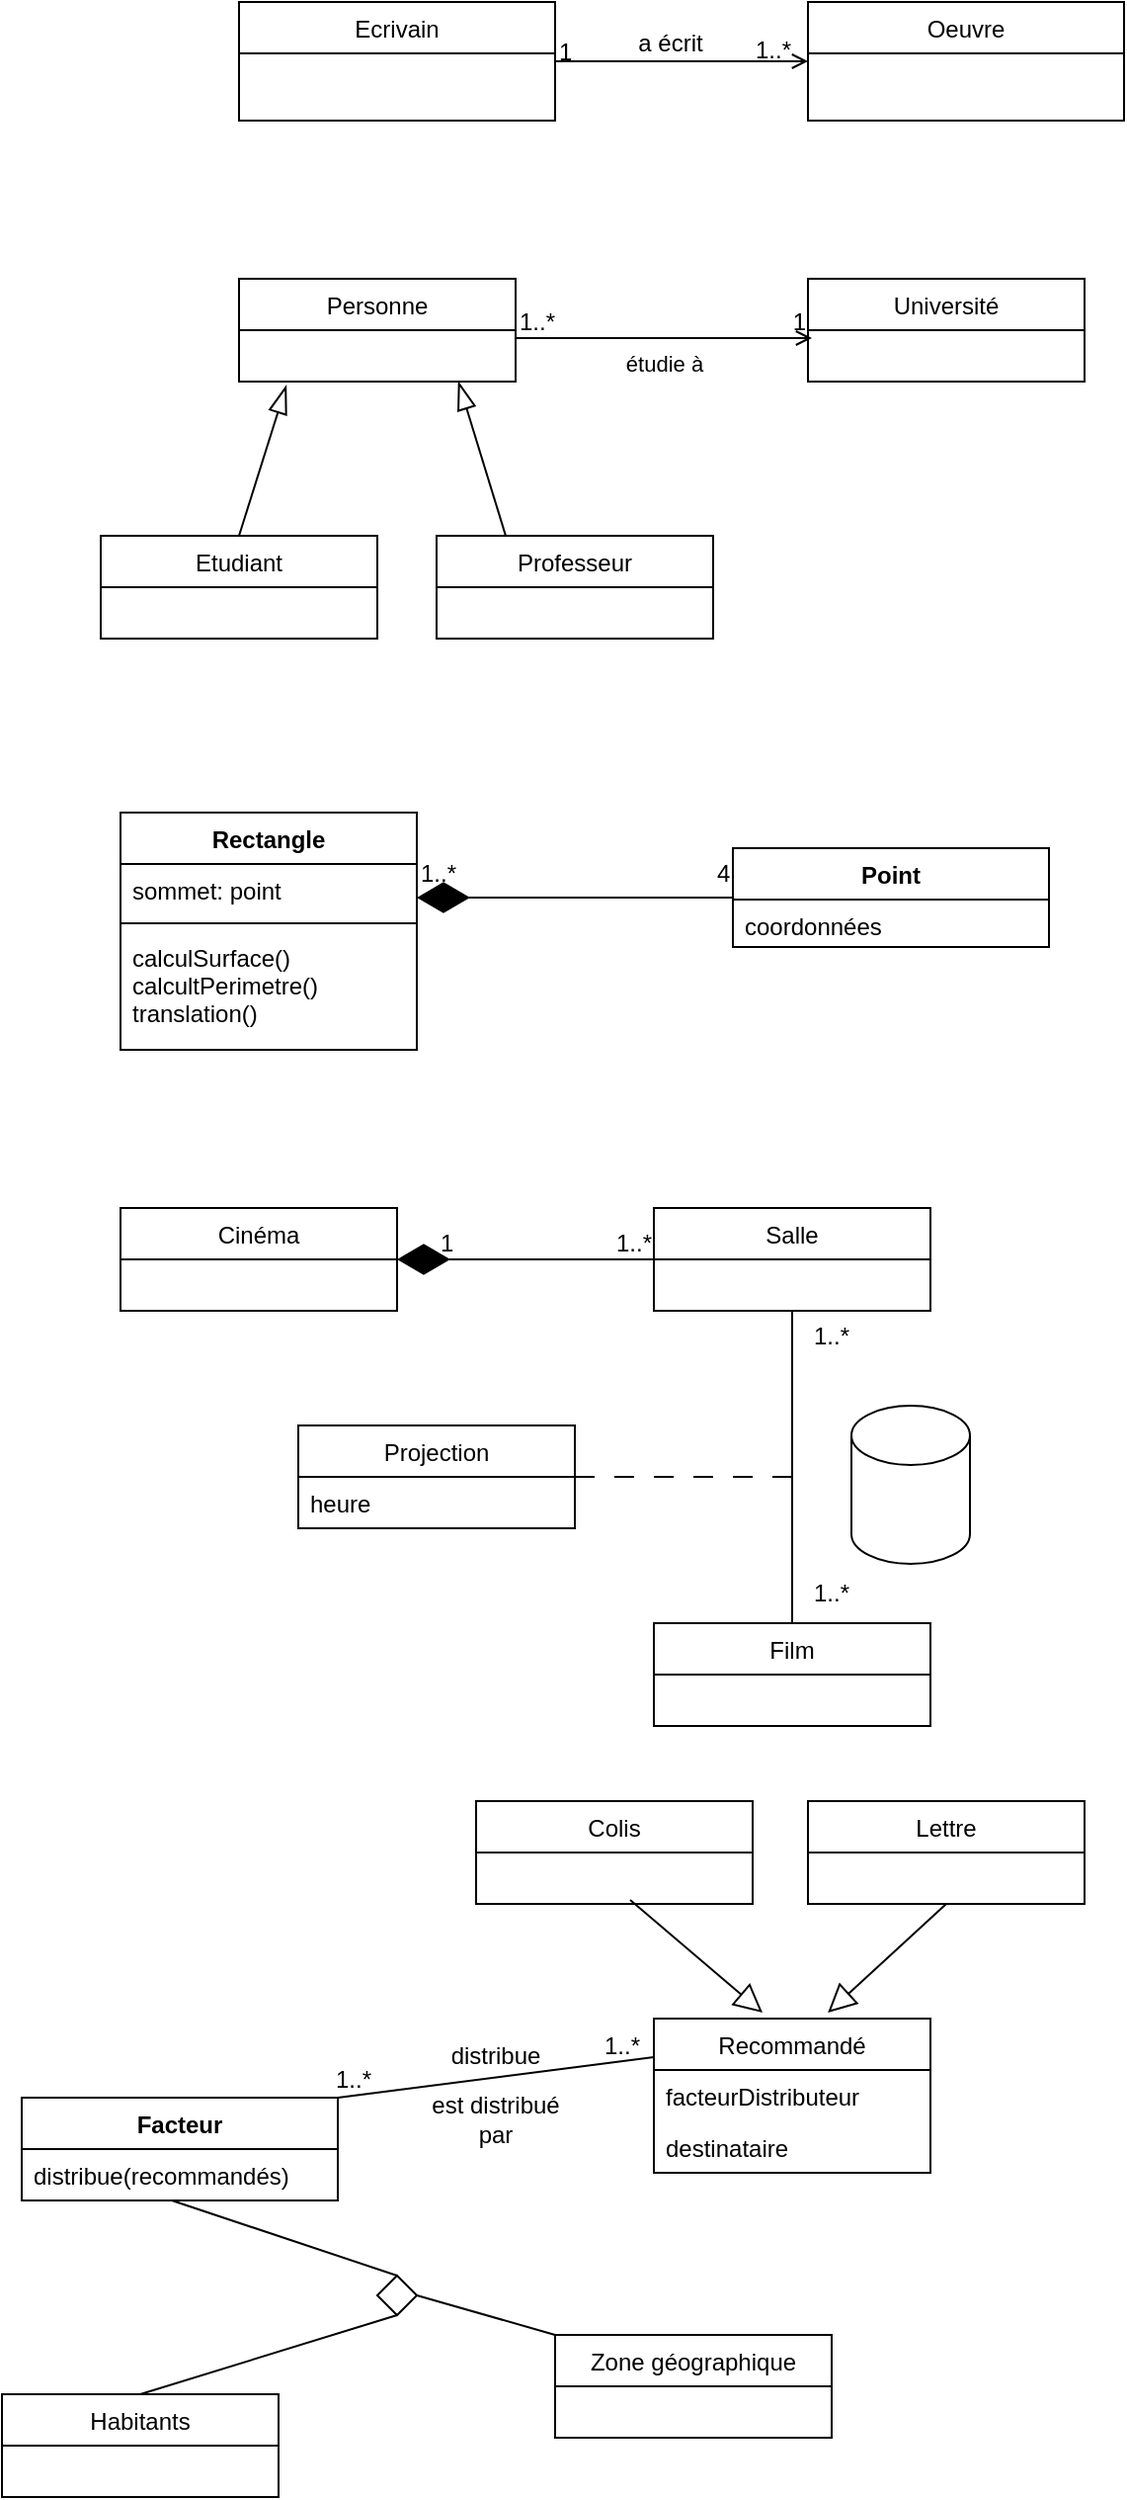 <mxfile version="15.5.6" type="github">
  <diagram id="C5RBs43oDa-KdzZeNtuy" name="Page-1">
    <mxGraphModel dx="969" dy="465" grid="1" gridSize="10" guides="1" tooltips="1" connect="1" arrows="1" fold="1" page="1" pageScale="1" pageWidth="827" pageHeight="1169" math="0" shadow="0">
      <root>
        <mxCell id="WIyWlLk6GJQsqaUBKTNV-0" />
        <mxCell id="WIyWlLk6GJQsqaUBKTNV-1" parent="WIyWlLk6GJQsqaUBKTNV-0" />
        <mxCell id="zkfFHV4jXpPFQw0GAbJ--0" value="Ecrivain" style="swimlane;fontStyle=0;align=center;verticalAlign=top;childLayout=stackLayout;horizontal=1;startSize=26;horizontalStack=0;resizeParent=1;resizeLast=0;collapsible=1;marginBottom=0;rounded=0;shadow=0;strokeWidth=1;" parent="WIyWlLk6GJQsqaUBKTNV-1" vertex="1">
          <mxGeometry x="220" y="120" width="160" height="60" as="geometry">
            <mxRectangle x="230" y="140" width="160" height="26" as="alternateBounds" />
          </mxGeometry>
        </mxCell>
        <mxCell id="zkfFHV4jXpPFQw0GAbJ--17" value="Oeuvre" style="swimlane;fontStyle=0;align=center;verticalAlign=top;childLayout=stackLayout;horizontal=1;startSize=26;horizontalStack=0;resizeParent=1;resizeLast=0;collapsible=1;marginBottom=0;rounded=0;shadow=0;strokeWidth=1;" parent="WIyWlLk6GJQsqaUBKTNV-1" vertex="1">
          <mxGeometry x="508" y="120" width="160" height="60" as="geometry">
            <mxRectangle x="550" y="140" width="160" height="26" as="alternateBounds" />
          </mxGeometry>
        </mxCell>
        <mxCell id="zkfFHV4jXpPFQw0GAbJ--26" value="" style="endArrow=open;shadow=0;strokeWidth=1;rounded=0;endFill=0;edgeStyle=elbowEdgeStyle;elbow=vertical;" parent="WIyWlLk6GJQsqaUBKTNV-1" source="zkfFHV4jXpPFQw0GAbJ--0" target="zkfFHV4jXpPFQw0GAbJ--17" edge="1">
          <mxGeometry x="0.5" y="41" relative="1" as="geometry">
            <mxPoint x="380" y="192" as="sourcePoint" />
            <mxPoint x="540" y="192" as="targetPoint" />
            <mxPoint x="-40" y="32" as="offset" />
          </mxGeometry>
        </mxCell>
        <mxCell id="zkfFHV4jXpPFQw0GAbJ--27" value="1" style="resizable=0;align=left;verticalAlign=bottom;labelBackgroundColor=none;fontSize=12;" parent="zkfFHV4jXpPFQw0GAbJ--26" connectable="0" vertex="1">
          <mxGeometry x="-1" relative="1" as="geometry">
            <mxPoint y="4" as="offset" />
          </mxGeometry>
        </mxCell>
        <mxCell id="zkfFHV4jXpPFQw0GAbJ--28" value="1..*" style="resizable=0;align=right;verticalAlign=bottom;labelBackgroundColor=none;fontSize=12;" parent="zkfFHV4jXpPFQw0GAbJ--26" connectable="0" vertex="1">
          <mxGeometry x="1" relative="1" as="geometry">
            <mxPoint x="-7" y="3" as="offset" />
          </mxGeometry>
        </mxCell>
        <mxCell id="zkfFHV4jXpPFQw0GAbJ--29" value="a écrit" style="text;html=1;resizable=0;points=[];;align=center;verticalAlign=middle;labelBackgroundColor=none;rounded=0;shadow=0;strokeWidth=1;fontSize=12;" parent="zkfFHV4jXpPFQw0GAbJ--26" vertex="1" connectable="0">
          <mxGeometry x="0.5" y="49" relative="1" as="geometry">
            <mxPoint x="-38" y="40" as="offset" />
          </mxGeometry>
        </mxCell>
        <mxCell id="1n5dgI1MQ3kSGR1qK4vU-0" value="Personne" style="swimlane;fontStyle=0;childLayout=stackLayout;horizontal=1;startSize=26;fillColor=none;horizontalStack=0;resizeParent=1;resizeParentMax=0;resizeLast=0;collapsible=1;marginBottom=0;" vertex="1" parent="WIyWlLk6GJQsqaUBKTNV-1">
          <mxGeometry x="220" y="260" width="140" height="52" as="geometry" />
        </mxCell>
        <mxCell id="1n5dgI1MQ3kSGR1qK4vU-4" value="Université" style="swimlane;fontStyle=0;childLayout=stackLayout;horizontal=1;startSize=26;fillColor=none;horizontalStack=0;resizeParent=1;resizeParentMax=0;resizeLast=0;collapsible=1;marginBottom=0;" vertex="1" parent="WIyWlLk6GJQsqaUBKTNV-1">
          <mxGeometry x="508" y="260" width="140" height="52" as="geometry" />
        </mxCell>
        <mxCell id="1n5dgI1MQ3kSGR1qK4vU-8" value="Etudiant" style="swimlane;fontStyle=0;childLayout=stackLayout;horizontal=1;startSize=26;fillColor=none;horizontalStack=0;resizeParent=1;resizeParentMax=0;resizeLast=0;collapsible=1;marginBottom=0;" vertex="1" parent="WIyWlLk6GJQsqaUBKTNV-1">
          <mxGeometry x="150" y="390" width="140" height="52" as="geometry" />
        </mxCell>
        <mxCell id="1n5dgI1MQ3kSGR1qK4vU-11" value="Professeur" style="swimlane;fontStyle=0;childLayout=stackLayout;horizontal=1;startSize=26;fillColor=none;horizontalStack=0;resizeParent=1;resizeParentMax=0;resizeLast=0;collapsible=1;marginBottom=0;" vertex="1" parent="WIyWlLk6GJQsqaUBKTNV-1">
          <mxGeometry x="320" y="390" width="140" height="52" as="geometry" />
        </mxCell>
        <mxCell id="1n5dgI1MQ3kSGR1qK4vU-14" value="" style="endArrow=blockThin;endFill=0;endSize=12;html=1;rounded=0;exitX=0.5;exitY=0;exitDx=0;exitDy=0;entryX=0.171;entryY=1.077;entryDx=0;entryDy=0;entryPerimeter=0;" edge="1" parent="WIyWlLk6GJQsqaUBKTNV-1" source="1n5dgI1MQ3kSGR1qK4vU-8">
          <mxGeometry width="160" relative="1" as="geometry">
            <mxPoint x="480" y="340" as="sourcePoint" />
            <mxPoint x="243.94" y="314.002" as="targetPoint" />
          </mxGeometry>
        </mxCell>
        <mxCell id="1n5dgI1MQ3kSGR1qK4vU-16" value="" style="endArrow=blockThin;endFill=0;endSize=12;html=1;rounded=0;exitX=0.25;exitY=0;exitDx=0;exitDy=0;entryX=0.793;entryY=1;entryDx=0;entryDy=0;entryPerimeter=0;" edge="1" parent="WIyWlLk6GJQsqaUBKTNV-1" source="1n5dgI1MQ3kSGR1qK4vU-11">
          <mxGeometry width="160" relative="1" as="geometry">
            <mxPoint x="230" y="400" as="sourcePoint" />
            <mxPoint x="331.02" y="312" as="targetPoint" />
          </mxGeometry>
        </mxCell>
        <mxCell id="1n5dgI1MQ3kSGR1qK4vU-17" value="étudie à" style="endArrow=open;html=1;rounded=0;align=center;verticalAlign=top;endFill=0;labelBackgroundColor=none;" edge="1" parent="WIyWlLk6GJQsqaUBKTNV-1">
          <mxGeometry relative="1" as="geometry">
            <mxPoint x="360" y="290" as="sourcePoint" />
            <mxPoint x="510" y="290" as="targetPoint" />
          </mxGeometry>
        </mxCell>
        <mxCell id="1n5dgI1MQ3kSGR1qK4vU-18" value="1..*" style="resizable=0;html=1;align=left;verticalAlign=bottom;labelBackgroundColor=none;" connectable="0" vertex="1" parent="1n5dgI1MQ3kSGR1qK4vU-17">
          <mxGeometry x="-1" relative="1" as="geometry" />
        </mxCell>
        <mxCell id="1n5dgI1MQ3kSGR1qK4vU-19" value="1" style="resizable=0;html=1;align=right;verticalAlign=bottom;labelBackgroundColor=none;" connectable="0" vertex="1" parent="1n5dgI1MQ3kSGR1qK4vU-17">
          <mxGeometry x="1" relative="1" as="geometry">
            <mxPoint x="-3" as="offset" />
          </mxGeometry>
        </mxCell>
        <mxCell id="1n5dgI1MQ3kSGR1qK4vU-28" value="" style="endArrow=diamondThin;endFill=1;endSize=24;html=1;rounded=0;exitX=0;exitY=0.5;exitDx=0;exitDy=0;entryX=1;entryY=0.5;entryDx=0;entryDy=0;" edge="1" parent="WIyWlLk6GJQsqaUBKTNV-1" source="1n5dgI1MQ3kSGR1qK4vU-29">
          <mxGeometry width="160" relative="1" as="geometry">
            <mxPoint x="310" y="580" as="sourcePoint" />
            <mxPoint x="310" y="573" as="targetPoint" />
            <Array as="points">
              <mxPoint x="310" y="573" />
            </Array>
          </mxGeometry>
        </mxCell>
        <mxCell id="1n5dgI1MQ3kSGR1qK4vU-29" value="Point" style="swimlane;fontStyle=1;align=center;verticalAlign=top;childLayout=stackLayout;horizontal=1;startSize=26;horizontalStack=0;resizeParent=1;resizeParentMax=0;resizeLast=0;collapsible=1;marginBottom=0;" vertex="1" parent="WIyWlLk6GJQsqaUBKTNV-1">
          <mxGeometry x="470" y="548" width="160" height="50" as="geometry" />
        </mxCell>
        <mxCell id="1n5dgI1MQ3kSGR1qK4vU-30" value="coordonnées" style="text;strokeColor=none;fillColor=none;align=left;verticalAlign=top;spacingLeft=4;spacingRight=4;overflow=hidden;rotatable=0;points=[[0,0.5],[1,0.5]];portConstraint=eastwest;" vertex="1" parent="1n5dgI1MQ3kSGR1qK4vU-29">
          <mxGeometry y="26" width="160" height="24" as="geometry" />
        </mxCell>
        <mxCell id="1n5dgI1MQ3kSGR1qK4vU-33" value="1..*" style="resizable=0;html=1;align=left;verticalAlign=bottom;labelBackgroundColor=none;" connectable="0" vertex="1" parent="WIyWlLk6GJQsqaUBKTNV-1">
          <mxGeometry x="310" y="569" as="geometry" />
        </mxCell>
        <mxCell id="1n5dgI1MQ3kSGR1qK4vU-34" value="4" style="resizable=0;html=1;align=left;verticalAlign=bottom;labelBackgroundColor=none;direction=west;" connectable="0" vertex="1" parent="WIyWlLk6GJQsqaUBKTNV-1">
          <mxGeometry x="460" y="569" as="geometry" />
        </mxCell>
        <mxCell id="1n5dgI1MQ3kSGR1qK4vU-43" value="Rectangle" style="swimlane;fontStyle=1;align=center;verticalAlign=top;childLayout=stackLayout;horizontal=1;startSize=26;horizontalStack=0;resizeParent=1;resizeParentMax=0;resizeLast=0;collapsible=1;marginBottom=0;" vertex="1" parent="WIyWlLk6GJQsqaUBKTNV-1">
          <mxGeometry x="160" y="530" width="150" height="120" as="geometry" />
        </mxCell>
        <mxCell id="1n5dgI1MQ3kSGR1qK4vU-44" value="sommet: point" style="text;strokeColor=none;fillColor=none;align=left;verticalAlign=top;spacingLeft=4;spacingRight=4;overflow=hidden;rotatable=0;points=[[0,0.5],[1,0.5]];portConstraint=eastwest;" vertex="1" parent="1n5dgI1MQ3kSGR1qK4vU-43">
          <mxGeometry y="26" width="150" height="26" as="geometry" />
        </mxCell>
        <mxCell id="1n5dgI1MQ3kSGR1qK4vU-45" value="" style="line;strokeWidth=1;fillColor=none;align=left;verticalAlign=middle;spacingTop=-1;spacingLeft=3;spacingRight=3;rotatable=0;labelPosition=right;points=[];portConstraint=eastwest;" vertex="1" parent="1n5dgI1MQ3kSGR1qK4vU-43">
          <mxGeometry y="52" width="150" height="8" as="geometry" />
        </mxCell>
        <mxCell id="1n5dgI1MQ3kSGR1qK4vU-46" value="calculSurface()&#xa;calcultPerimetre()&#xa;translation()&#xa;" style="text;strokeColor=none;fillColor=none;align=left;verticalAlign=top;spacingLeft=4;spacingRight=4;overflow=hidden;rotatable=0;points=[[0,0.5],[1,0.5]];portConstraint=eastwest;" vertex="1" parent="1n5dgI1MQ3kSGR1qK4vU-43">
          <mxGeometry y="60" width="150" height="60" as="geometry" />
        </mxCell>
        <mxCell id="1n5dgI1MQ3kSGR1qK4vU-47" value="Cinéma" style="swimlane;fontStyle=0;childLayout=stackLayout;horizontal=1;startSize=26;fillColor=none;horizontalStack=0;resizeParent=1;resizeParentMax=0;resizeLast=0;collapsible=1;marginBottom=0;" vertex="1" parent="WIyWlLk6GJQsqaUBKTNV-1">
          <mxGeometry x="160" y="730" width="140" height="52" as="geometry" />
        </mxCell>
        <mxCell id="1n5dgI1MQ3kSGR1qK4vU-51" value="Film" style="swimlane;fontStyle=0;childLayout=stackLayout;horizontal=1;startSize=26;fillColor=none;horizontalStack=0;resizeParent=1;resizeParentMax=0;resizeLast=0;collapsible=1;marginBottom=0;" vertex="1" parent="WIyWlLk6GJQsqaUBKTNV-1">
          <mxGeometry x="430" y="940" width="140" height="52" as="geometry" />
        </mxCell>
        <mxCell id="1n5dgI1MQ3kSGR1qK4vU-55" value="Salle" style="swimlane;fontStyle=0;childLayout=stackLayout;horizontal=1;startSize=26;fillColor=none;horizontalStack=0;resizeParent=1;resizeParentMax=0;resizeLast=0;collapsible=1;marginBottom=0;" vertex="1" parent="WIyWlLk6GJQsqaUBKTNV-1">
          <mxGeometry x="430" y="730" width="140" height="52" as="geometry" />
        </mxCell>
        <mxCell id="1n5dgI1MQ3kSGR1qK4vU-69" value="" style="endArrow=diamondThin;endFill=1;endSize=24;html=1;rounded=0;entryX=1;entryY=0.5;entryDx=0;entryDy=0;" edge="1" parent="1n5dgI1MQ3kSGR1qK4vU-55" target="1n5dgI1MQ3kSGR1qK4vU-47">
          <mxGeometry width="160" relative="1" as="geometry">
            <mxPoint x="2" y="26" as="sourcePoint" />
            <mxPoint x="162" y="30" as="targetPoint" />
          </mxGeometry>
        </mxCell>
        <mxCell id="1n5dgI1MQ3kSGR1qK4vU-63" value="Projection" style="swimlane;fontStyle=0;childLayout=stackLayout;horizontal=1;startSize=26;fillColor=none;horizontalStack=0;resizeParent=1;resizeParentMax=0;resizeLast=0;collapsible=1;marginBottom=0;" vertex="1" parent="WIyWlLk6GJQsqaUBKTNV-1">
          <mxGeometry x="250" y="840" width="140" height="52" as="geometry" />
        </mxCell>
        <mxCell id="1n5dgI1MQ3kSGR1qK4vU-64" value="heure" style="text;strokeColor=none;fillColor=none;align=left;verticalAlign=top;spacingLeft=4;spacingRight=4;overflow=hidden;rotatable=0;points=[[0,0.5],[1,0.5]];portConstraint=eastwest;" vertex="1" parent="1n5dgI1MQ3kSGR1qK4vU-63">
          <mxGeometry y="26" width="140" height="26" as="geometry" />
        </mxCell>
        <mxCell id="1n5dgI1MQ3kSGR1qK4vU-70" value="" style="resizable=0;html=1;align=left;verticalAlign=bottom;labelBackgroundColor=none;direction=west;" connectable="0" vertex="1" parent="WIyWlLk6GJQsqaUBKTNV-1">
          <mxGeometry x="470" y="571" as="geometry">
            <mxPoint x="-58" y="179" as="offset" />
          </mxGeometry>
        </mxCell>
        <mxCell id="1n5dgI1MQ3kSGR1qK4vU-71" value="1" style="resizable=0;html=1;align=left;verticalAlign=bottom;labelBackgroundColor=none;" connectable="0" vertex="1" parent="WIyWlLk6GJQsqaUBKTNV-1">
          <mxGeometry x="320" y="756" as="geometry" />
        </mxCell>
        <mxCell id="1n5dgI1MQ3kSGR1qK4vU-73" value="1..*" style="text;html=1;strokeColor=none;fillColor=none;align=center;verticalAlign=middle;whiteSpace=wrap;rounded=0;" vertex="1" parent="WIyWlLk6GJQsqaUBKTNV-1">
          <mxGeometry x="390" y="733" width="60" height="30" as="geometry" />
        </mxCell>
        <mxCell id="1n5dgI1MQ3kSGR1qK4vU-80" value="" style="endArrow=none;startArrow=none;endFill=0;startFill=0;endSize=8;html=1;verticalAlign=bottom;labelBackgroundColor=none;strokeWidth=1;rounded=0;entryX=0.5;entryY=0;entryDx=0;entryDy=0;exitX=0.5;exitY=1;exitDx=0;exitDy=0;" edge="1" parent="WIyWlLk6GJQsqaUBKTNV-1" source="1n5dgI1MQ3kSGR1qK4vU-55" target="1n5dgI1MQ3kSGR1qK4vU-51">
          <mxGeometry width="160" relative="1" as="geometry">
            <mxPoint x="480" y="780" as="sourcePoint" />
            <mxPoint x="640" y="780" as="targetPoint" />
          </mxGeometry>
        </mxCell>
        <mxCell id="1n5dgI1MQ3kSGR1qK4vU-82" value="" style="endArrow=none;startArrow=none;endFill=0;startFill=0;endSize=8;html=1;verticalAlign=bottom;dashed=1;labelBackgroundColor=none;dashPattern=10 10;rounded=0;strokeWidth=1;exitX=1;exitY=0.5;exitDx=0;exitDy=0;" edge="1" parent="WIyWlLk6GJQsqaUBKTNV-1" source="1n5dgI1MQ3kSGR1qK4vU-63">
          <mxGeometry width="160" relative="1" as="geometry">
            <mxPoint x="430" y="865.5" as="sourcePoint" />
            <mxPoint x="500" y="866" as="targetPoint" />
          </mxGeometry>
        </mxCell>
        <mxCell id="1n5dgI1MQ3kSGR1qK4vU-84" value="1..*" style="text;html=1;strokeColor=none;fillColor=none;align=center;verticalAlign=middle;whiteSpace=wrap;rounded=0;" vertex="1" parent="WIyWlLk6GJQsqaUBKTNV-1">
          <mxGeometry x="490" y="780" width="60" height="30" as="geometry" />
        </mxCell>
        <mxCell id="1n5dgI1MQ3kSGR1qK4vU-85" value="1..*" style="text;html=1;strokeColor=none;fillColor=none;align=center;verticalAlign=middle;whiteSpace=wrap;rounded=0;" vertex="1" parent="WIyWlLk6GJQsqaUBKTNV-1">
          <mxGeometry x="490" y="910" width="60" height="30" as="geometry" />
        </mxCell>
        <mxCell id="1n5dgI1MQ3kSGR1qK4vU-86" value="Facteur" style="swimlane;fontStyle=1;align=center;verticalAlign=top;childLayout=stackLayout;horizontal=1;startSize=26;horizontalStack=0;resizeParent=1;resizeParentMax=0;resizeLast=0;collapsible=1;marginBottom=0;" vertex="1" parent="WIyWlLk6GJQsqaUBKTNV-1">
          <mxGeometry x="110" y="1180" width="160" height="52" as="geometry" />
        </mxCell>
        <mxCell id="1n5dgI1MQ3kSGR1qK4vU-89" value="distribue(recommandés)" style="text;strokeColor=none;fillColor=none;align=left;verticalAlign=top;spacingLeft=4;spacingRight=4;overflow=hidden;rotatable=0;points=[[0,0.5],[1,0.5]];portConstraint=eastwest;" vertex="1" parent="1n5dgI1MQ3kSGR1qK4vU-86">
          <mxGeometry y="26" width="160" height="26" as="geometry" />
        </mxCell>
        <mxCell id="1n5dgI1MQ3kSGR1qK4vU-94" value="Habitants" style="swimlane;fontStyle=0;childLayout=stackLayout;horizontal=1;startSize=26;fillColor=none;horizontalStack=0;resizeParent=1;resizeParentMax=0;resizeLast=0;collapsible=1;marginBottom=0;" vertex="1" parent="WIyWlLk6GJQsqaUBKTNV-1">
          <mxGeometry x="100" y="1330" width="140" height="52" as="geometry" />
        </mxCell>
        <mxCell id="1n5dgI1MQ3kSGR1qK4vU-98" value="Zone géographique" style="swimlane;fontStyle=0;childLayout=stackLayout;horizontal=1;startSize=26;fillColor=none;horizontalStack=0;resizeParent=1;resizeParentMax=0;resizeLast=0;collapsible=1;marginBottom=0;" vertex="1" parent="WIyWlLk6GJQsqaUBKTNV-1">
          <mxGeometry x="380" y="1300" width="140" height="52" as="geometry" />
        </mxCell>
        <mxCell id="1n5dgI1MQ3kSGR1qK4vU-102" value="Lettre" style="swimlane;fontStyle=0;childLayout=stackLayout;horizontal=1;startSize=26;fillColor=none;horizontalStack=0;resizeParent=1;resizeParentMax=0;resizeLast=0;collapsible=1;marginBottom=0;" vertex="1" parent="WIyWlLk6GJQsqaUBKTNV-1">
          <mxGeometry x="508" y="1030" width="140" height="52" as="geometry" />
        </mxCell>
        <mxCell id="1n5dgI1MQ3kSGR1qK4vU-105" value="Colis" style="swimlane;fontStyle=0;childLayout=stackLayout;horizontal=1;startSize=26;fillColor=none;horizontalStack=0;resizeParent=1;resizeParentMax=0;resizeLast=0;collapsible=1;marginBottom=0;" vertex="1" parent="WIyWlLk6GJQsqaUBKTNV-1">
          <mxGeometry x="340" y="1030" width="140" height="52" as="geometry" />
        </mxCell>
        <mxCell id="1n5dgI1MQ3kSGR1qK4vU-106" value="" style="endArrow=block;endFill=0;endSize=12;html=1;rounded=0;strokeWidth=1;entryX=0.393;entryY=-0.038;entryDx=0;entryDy=0;entryPerimeter=0;" edge="1" parent="1n5dgI1MQ3kSGR1qK4vU-105" target="1n5dgI1MQ3kSGR1qK4vU-110">
          <mxGeometry width="160" relative="1" as="geometry">
            <mxPoint x="78" y="50" as="sourcePoint" />
            <mxPoint x="180" y="100" as="targetPoint" />
          </mxGeometry>
        </mxCell>
        <mxCell id="1n5dgI1MQ3kSGR1qK4vU-108" value="" style="endArrow=block;endFill=0;endSize=12;html=1;rounded=0;strokeWidth=1;entryX=0.629;entryY=-0.038;entryDx=0;entryDy=0;exitX=0.5;exitY=1;exitDx=0;exitDy=0;entryPerimeter=0;" edge="1" parent="WIyWlLk6GJQsqaUBKTNV-1" source="1n5dgI1MQ3kSGR1qK4vU-102" target="1n5dgI1MQ3kSGR1qK4vU-110">
          <mxGeometry width="160" relative="1" as="geometry">
            <mxPoint x="358" y="1090" as="sourcePoint" />
            <mxPoint x="449" y="1138" as="targetPoint" />
          </mxGeometry>
        </mxCell>
        <mxCell id="1n5dgI1MQ3kSGR1qK4vU-110" value="Recommandé" style="swimlane;fontStyle=0;childLayout=stackLayout;horizontal=1;startSize=26;fillColor=none;horizontalStack=0;resizeParent=1;resizeParentMax=0;resizeLast=0;collapsible=1;marginBottom=0;" vertex="1" parent="WIyWlLk6GJQsqaUBKTNV-1">
          <mxGeometry x="430" y="1140" width="140" height="78" as="geometry" />
        </mxCell>
        <mxCell id="1n5dgI1MQ3kSGR1qK4vU-111" value="facteurDistributeur" style="text;strokeColor=none;fillColor=none;align=left;verticalAlign=top;spacingLeft=4;spacingRight=4;overflow=hidden;rotatable=0;points=[[0,0.5],[1,0.5]];portConstraint=eastwest;" vertex="1" parent="1n5dgI1MQ3kSGR1qK4vU-110">
          <mxGeometry y="26" width="140" height="26" as="geometry" />
        </mxCell>
        <mxCell id="1n5dgI1MQ3kSGR1qK4vU-113" value="destinataire" style="text;strokeColor=none;fillColor=none;align=left;verticalAlign=top;spacingLeft=4;spacingRight=4;overflow=hidden;rotatable=0;points=[[0,0.5],[1,0.5]];portConstraint=eastwest;" vertex="1" parent="1n5dgI1MQ3kSGR1qK4vU-110">
          <mxGeometry y="52" width="140" height="26" as="geometry" />
        </mxCell>
        <mxCell id="1n5dgI1MQ3kSGR1qK4vU-137" value="" style="endArrow=none;startArrow=none;endFill=0;startFill=0;endSize=8;html=1;verticalAlign=bottom;labelBackgroundColor=none;strokeWidth=1;rounded=0;entryX=0;entryY=0.25;entryDx=0;entryDy=0;exitX=1;exitY=0;exitDx=0;exitDy=0;" edge="1" parent="WIyWlLk6GJQsqaUBKTNV-1" source="1n5dgI1MQ3kSGR1qK4vU-86" target="1n5dgI1MQ3kSGR1qK4vU-110">
          <mxGeometry width="160" relative="1" as="geometry">
            <mxPoint x="280" y="1220" as="sourcePoint" />
            <mxPoint x="410" y="1329" as="targetPoint" />
          </mxGeometry>
        </mxCell>
        <mxCell id="1n5dgI1MQ3kSGR1qK4vU-138" value="est distribué par" style="text;html=1;strokeColor=none;fillColor=none;align=center;verticalAlign=middle;whiteSpace=wrap;rounded=0;" vertex="1" parent="WIyWlLk6GJQsqaUBKTNV-1">
          <mxGeometry x="310" y="1176" width="80" height="30" as="geometry" />
        </mxCell>
        <mxCell id="1n5dgI1MQ3kSGR1qK4vU-139" value="distribue" style="text;html=1;strokeColor=none;fillColor=none;align=center;verticalAlign=middle;whiteSpace=wrap;rounded=0;" vertex="1" parent="WIyWlLk6GJQsqaUBKTNV-1">
          <mxGeometry x="320" y="1144" width="60" height="30" as="geometry" />
        </mxCell>
        <mxCell id="1n5dgI1MQ3kSGR1qK4vU-140" value="1..*" style="text;html=1;strokeColor=none;fillColor=none;align=center;verticalAlign=middle;whiteSpace=wrap;rounded=0;" vertex="1" parent="WIyWlLk6GJQsqaUBKTNV-1">
          <mxGeometry x="248" y="1156" width="60" height="30" as="geometry" />
        </mxCell>
        <mxCell id="1n5dgI1MQ3kSGR1qK4vU-141" value="1..*" style="text;html=1;strokeColor=none;fillColor=none;align=center;verticalAlign=middle;whiteSpace=wrap;rounded=0;" vertex="1" parent="WIyWlLk6GJQsqaUBKTNV-1">
          <mxGeometry x="384" y="1139" width="60" height="30" as="geometry" />
        </mxCell>
        <mxCell id="1n5dgI1MQ3kSGR1qK4vU-144" style="edgeStyle=orthogonalEdgeStyle;rounded=0;orthogonalLoop=1;jettySize=auto;html=1;exitX=0.5;exitY=1;exitDx=0;exitDy=0;endArrow=open;endFill=0;strokeWidth=1;" edge="1" parent="WIyWlLk6GJQsqaUBKTNV-1" source="1n5dgI1MQ3kSGR1qK4vU-139" target="1n5dgI1MQ3kSGR1qK4vU-139">
          <mxGeometry relative="1" as="geometry" />
        </mxCell>
        <mxCell id="1n5dgI1MQ3kSGR1qK4vU-150" value="" style="shape=cylinder3;whiteSpace=wrap;html=1;boundedLbl=1;backgroundOutline=1;size=15;" vertex="1" parent="WIyWlLk6GJQsqaUBKTNV-1">
          <mxGeometry x="530" y="830" width="60" height="80" as="geometry" />
        </mxCell>
        <mxCell id="1n5dgI1MQ3kSGR1qK4vU-151" value="" style="rhombus;aspect=fixed;" vertex="1" parent="WIyWlLk6GJQsqaUBKTNV-1">
          <mxGeometry x="290" y="1270" width="20" height="20" as="geometry" />
        </mxCell>
        <mxCell id="1n5dgI1MQ3kSGR1qK4vU-152" value="" style="endArrow=none;html=1;rounded=0;align=center;verticalAlign=bottom;labelBackgroundColor=none;strokeWidth=1;exitX=0.475;exitY=1;exitDx=0;exitDy=0;exitPerimeter=0;entryX=0.5;entryY=0;entryDx=0;entryDy=0;" edge="1" target="1n5dgI1MQ3kSGR1qK4vU-151" parent="WIyWlLk6GJQsqaUBKTNV-1" source="1n5dgI1MQ3kSGR1qK4vU-89">
          <mxGeometry relative="1" as="geometry">
            <mxPoint x="450" y="1262" as="sourcePoint" />
            <mxPoint x="290" y="1280" as="targetPoint" />
            <Array as="points" />
          </mxGeometry>
        </mxCell>
        <mxCell id="1n5dgI1MQ3kSGR1qK4vU-153" value="" style="endArrow=none;html=1;rounded=0;align=center;verticalAlign=bottom;labelBackgroundColor=none;strokeWidth=1;entryX=0;entryY=0;entryDx=0;entryDy=0;" edge="1" parent="WIyWlLk6GJQsqaUBKTNV-1" target="1n5dgI1MQ3kSGR1qK4vU-98">
          <mxGeometry relative="1" as="geometry">
            <mxPoint x="590" y="1262" as="targetPoint" />
            <mxPoint x="310" y="1280" as="sourcePoint" />
          </mxGeometry>
        </mxCell>
        <mxCell id="1n5dgI1MQ3kSGR1qK4vU-155" value="" style="endArrow=none;html=1;rounded=0;align=center;verticalAlign=bottom;labelBackgroundColor=none;strokeWidth=1;entryX=0.5;entryY=1;entryDx=0;entryDy=0;exitX=0.5;exitY=0;exitDx=0;exitDy=0;" edge="1" parent="WIyWlLk6GJQsqaUBKTNV-1" source="1n5dgI1MQ3kSGR1qK4vU-94" target="1n5dgI1MQ3kSGR1qK4vU-151">
          <mxGeometry relative="1" as="geometry">
            <mxPoint x="410" y="1303" as="targetPoint" />
            <mxPoint x="320" y="1290" as="sourcePoint" />
          </mxGeometry>
        </mxCell>
      </root>
    </mxGraphModel>
  </diagram>
</mxfile>
